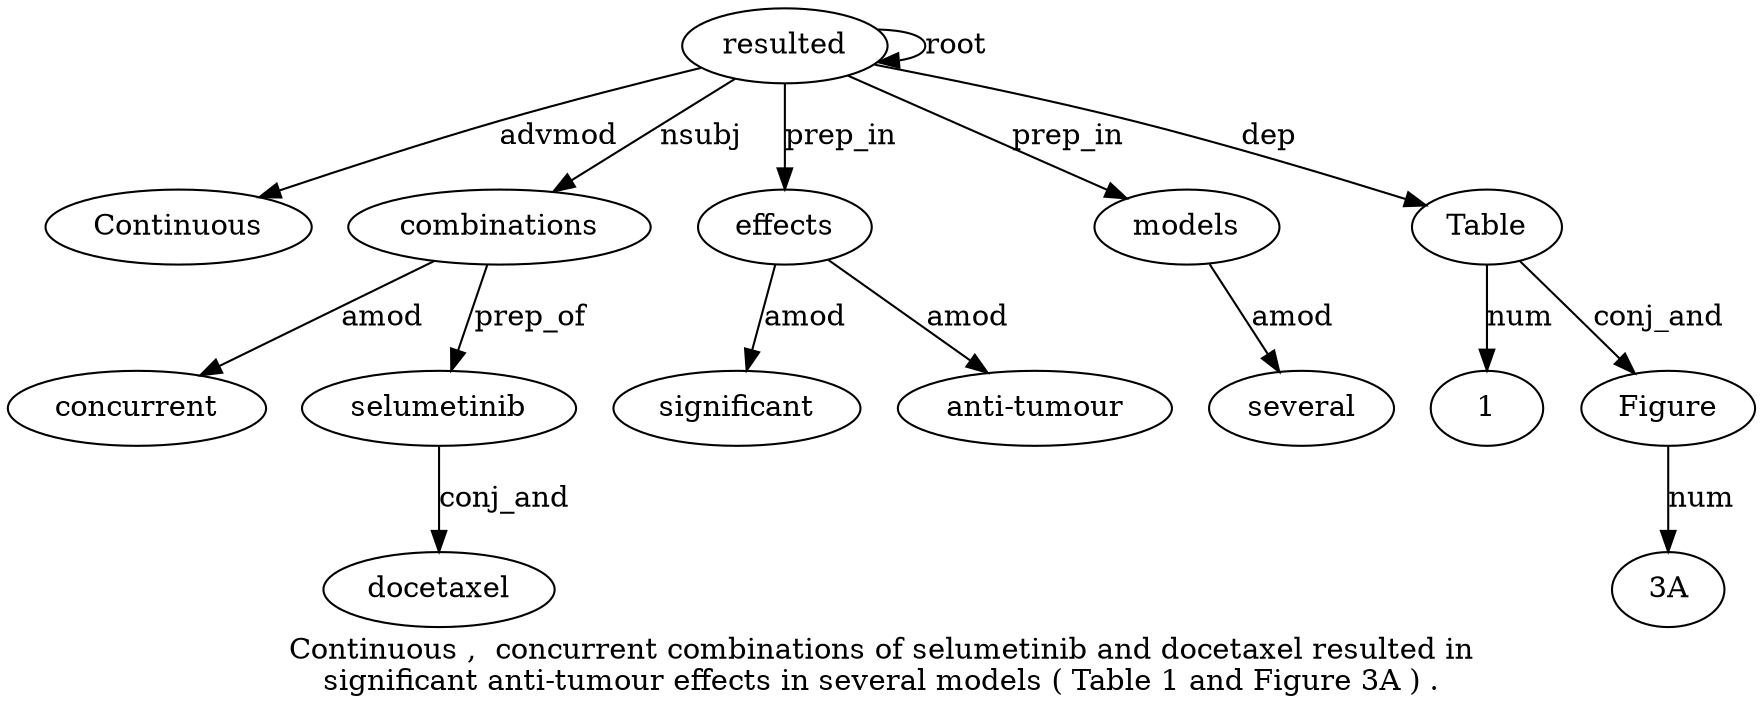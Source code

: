 digraph "Continuous ,  concurrent combinations of selumetinib and docetaxel resulted in significant anti-tumour effects in several models ( Table 1 and Figure 3A ) ." {
label="Continuous ,  concurrent combinations of selumetinib and docetaxel resulted in
significant anti-tumour effects in several models ( Table 1 and Figure 3A ) .";
resulted9 [style=filled, fillcolor=white, label=resulted];
Continuous1 [style=filled, fillcolor=white, label=Continuous];
resulted9 -> Continuous1  [label=advmod];
combinations4 [style=filled, fillcolor=white, label=combinations];
concurrent3 [style=filled, fillcolor=white, label=concurrent];
combinations4 -> concurrent3  [label=amod];
resulted9 -> combinations4  [label=nsubj];
selumetinib6 [style=filled, fillcolor=white, label=selumetinib];
combinations4 -> selumetinib6  [label=prep_of];
docetaxel8 [style=filled, fillcolor=white, label=docetaxel];
selumetinib6 -> docetaxel8  [label=conj_and];
resulted9 -> resulted9  [label=root];
effects13 [style=filled, fillcolor=white, label=effects];
significant11 [style=filled, fillcolor=white, label=significant];
effects13 -> significant11  [label=amod];
"anti-tumour12" [style=filled, fillcolor=white, label="anti-tumour"];
effects13 -> "anti-tumour12"  [label=amod];
resulted9 -> effects13  [label=prep_in];
models16 [style=filled, fillcolor=white, label=models];
several15 [style=filled, fillcolor=white, label=several];
models16 -> several15  [label=amod];
resulted9 -> models16  [label=prep_in];
Table18 [style=filled, fillcolor=white, label=Table];
resulted9 -> Table18  [label=dep];
119 [style=filled, fillcolor=white, label=1];
Table18 -> 119  [label=num];
Figure21 [style=filled, fillcolor=white, label=Figure];
Table18 -> Figure21  [label=conj_and];
"3A22" [style=filled, fillcolor=white, label="3A"];
Figure21 -> "3A22"  [label=num];
}
